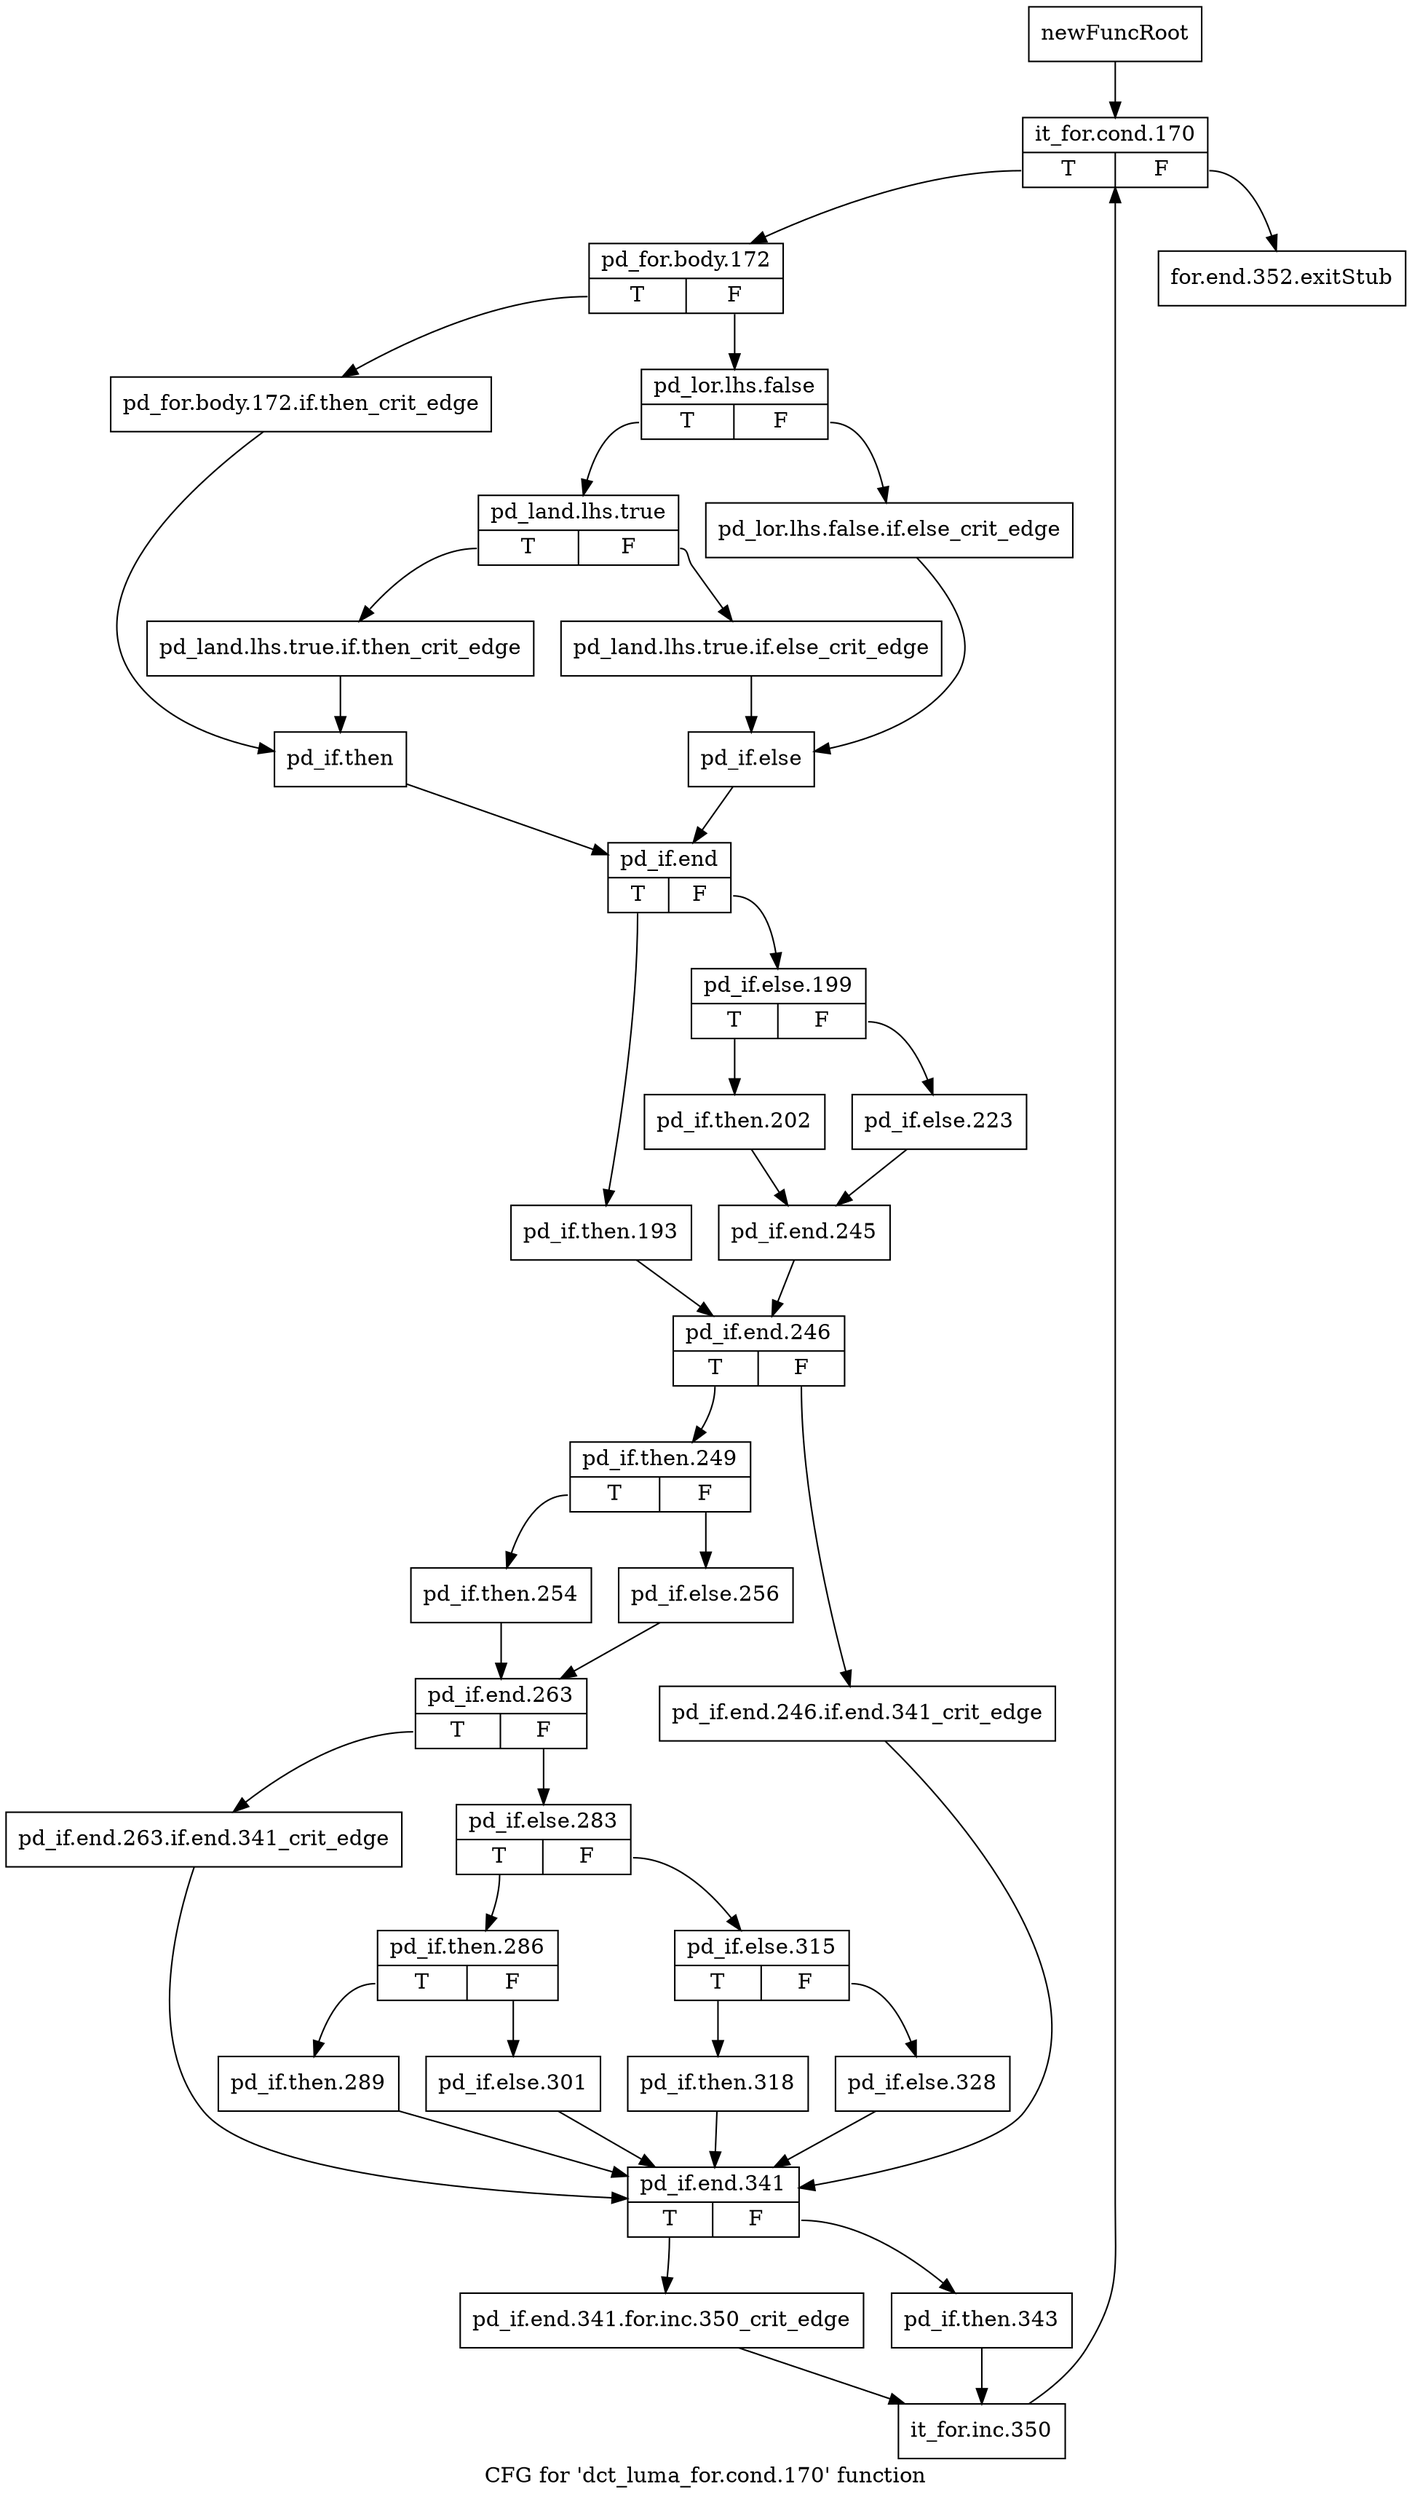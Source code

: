 digraph "CFG for 'dct_luma_for.cond.170' function" {
	label="CFG for 'dct_luma_for.cond.170' function";

	Node0x2216ec0 [shape=record,label="{newFuncRoot}"];
	Node0x2216ec0 -> Node0x2216f60;
	Node0x2216f10 [shape=record,label="{for.end.352.exitStub}"];
	Node0x2216f60 [shape=record,label="{it_for.cond.170|{<s0>T|<s1>F}}"];
	Node0x2216f60:s0 -> Node0x1f1ee70;
	Node0x2216f60:s1 -> Node0x2216f10;
	Node0x1f1ee70 [shape=record,label="{pd_for.body.172|{<s0>T|<s1>F}}"];
	Node0x1f1ee70:s0 -> Node0x2217190;
	Node0x1f1ee70:s1 -> Node0x2216fb0;
	Node0x2216fb0 [shape=record,label="{pd_lor.lhs.false|{<s0>T|<s1>F}}"];
	Node0x2216fb0:s0 -> Node0x2217050;
	Node0x2216fb0:s1 -> Node0x2217000;
	Node0x2217000 [shape=record,label="{pd_lor.lhs.false.if.else_crit_edge}"];
	Node0x2217000 -> Node0x22170f0;
	Node0x2217050 [shape=record,label="{pd_land.lhs.true|{<s0>T|<s1>F}}"];
	Node0x2217050:s0 -> Node0x2217140;
	Node0x2217050:s1 -> Node0x22170a0;
	Node0x22170a0 [shape=record,label="{pd_land.lhs.true.if.else_crit_edge}"];
	Node0x22170a0 -> Node0x22170f0;
	Node0x22170f0 [shape=record,label="{pd_if.else}"];
	Node0x22170f0 -> Node0x2217230;
	Node0x2217140 [shape=record,label="{pd_land.lhs.true.if.then_crit_edge}"];
	Node0x2217140 -> Node0x22171e0;
	Node0x2217190 [shape=record,label="{pd_for.body.172.if.then_crit_edge}"];
	Node0x2217190 -> Node0x22171e0;
	Node0x22171e0 [shape=record,label="{pd_if.then}"];
	Node0x22171e0 -> Node0x2217230;
	Node0x2217230 [shape=record,label="{pd_if.end|{<s0>T|<s1>F}}"];
	Node0x2217230:s0 -> Node0x22173c0;
	Node0x2217230:s1 -> Node0x2217280;
	Node0x2217280 [shape=record,label="{pd_if.else.199|{<s0>T|<s1>F}}"];
	Node0x2217280:s0 -> Node0x2217320;
	Node0x2217280:s1 -> Node0x22172d0;
	Node0x22172d0 [shape=record,label="{pd_if.else.223}"];
	Node0x22172d0 -> Node0x2217370;
	Node0x2217320 [shape=record,label="{pd_if.then.202}"];
	Node0x2217320 -> Node0x2217370;
	Node0x2217370 [shape=record,label="{pd_if.end.245}"];
	Node0x2217370 -> Node0x2217410;
	Node0x22173c0 [shape=record,label="{pd_if.then.193}"];
	Node0x22173c0 -> Node0x2217410;
	Node0x2217410 [shape=record,label="{pd_if.end.246|{<s0>T|<s1>F}}"];
	Node0x2217410:s0 -> Node0x22174b0;
	Node0x2217410:s1 -> Node0x2217460;
	Node0x2217460 [shape=record,label="{pd_if.end.246.if.end.341_crit_edge}"];
	Node0x2217460 -> Node0x2217870;
	Node0x22174b0 [shape=record,label="{pd_if.then.249|{<s0>T|<s1>F}}"];
	Node0x22174b0:s0 -> Node0x2217550;
	Node0x22174b0:s1 -> Node0x2217500;
	Node0x2217500 [shape=record,label="{pd_if.else.256}"];
	Node0x2217500 -> Node0x22175a0;
	Node0x2217550 [shape=record,label="{pd_if.then.254}"];
	Node0x2217550 -> Node0x22175a0;
	Node0x22175a0 [shape=record,label="{pd_if.end.263|{<s0>T|<s1>F}}"];
	Node0x22175a0:s0 -> Node0x2217820;
	Node0x22175a0:s1 -> Node0x22175f0;
	Node0x22175f0 [shape=record,label="{pd_if.else.283|{<s0>T|<s1>F}}"];
	Node0x22175f0:s0 -> Node0x2217730;
	Node0x22175f0:s1 -> Node0x2217640;
	Node0x2217640 [shape=record,label="{pd_if.else.315|{<s0>T|<s1>F}}"];
	Node0x2217640:s0 -> Node0x22176e0;
	Node0x2217640:s1 -> Node0x2217690;
	Node0x2217690 [shape=record,label="{pd_if.else.328}"];
	Node0x2217690 -> Node0x2217870;
	Node0x22176e0 [shape=record,label="{pd_if.then.318}"];
	Node0x22176e0 -> Node0x2217870;
	Node0x2217730 [shape=record,label="{pd_if.then.286|{<s0>T|<s1>F}}"];
	Node0x2217730:s0 -> Node0x22177d0;
	Node0x2217730:s1 -> Node0x2217780;
	Node0x2217780 [shape=record,label="{pd_if.else.301}"];
	Node0x2217780 -> Node0x2217870;
	Node0x22177d0 [shape=record,label="{pd_if.then.289}"];
	Node0x22177d0 -> Node0x2217870;
	Node0x2217820 [shape=record,label="{pd_if.end.263.if.end.341_crit_edge}"];
	Node0x2217820 -> Node0x2217870;
	Node0x2217870 [shape=record,label="{pd_if.end.341|{<s0>T|<s1>F}}"];
	Node0x2217870:s0 -> Node0x2217910;
	Node0x2217870:s1 -> Node0x22178c0;
	Node0x22178c0 [shape=record,label="{pd_if.then.343}"];
	Node0x22178c0 -> Node0x2217960;
	Node0x2217910 [shape=record,label="{pd_if.end.341.for.inc.350_crit_edge}"];
	Node0x2217910 -> Node0x2217960;
	Node0x2217960 [shape=record,label="{it_for.inc.350}"];
	Node0x2217960 -> Node0x2216f60;
}
